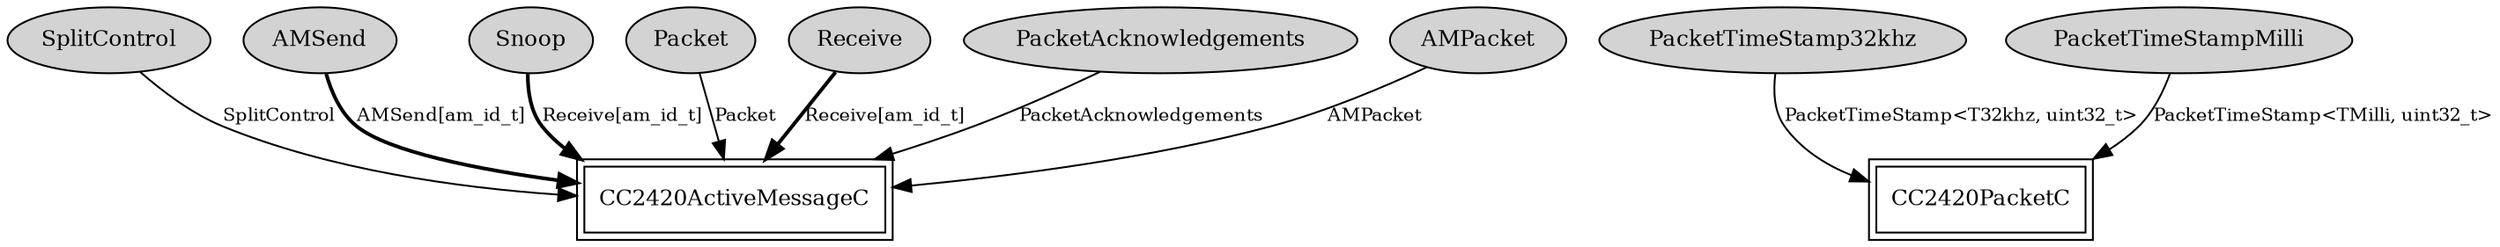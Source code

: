 digraph "tos.platforms.telosa.ActiveMessageC" {
  n0x2b7f5b6d4aa0 [shape=ellipse, style=filled, label="SplitControl", fontsize=12];
  "CC2420ActiveMessageC" [fontsize=12, shape=box,peripheries=2, URL="../chtml/CC2420ActiveMessageC.html"];
  n0x2b7f5c0d2aa8 [shape=ellipse, style=filled, label="AMSend", fontsize=12];
  "CC2420ActiveMessageC" [fontsize=12, shape=box,peripheries=2, URL="../chtml/CC2420ActiveMessageC.html"];
  n0x2b7f5c0d0818 [shape=ellipse, style=filled, label="Snoop", fontsize=12];
  "CC2420ActiveMessageC" [fontsize=12, shape=box,peripheries=2, URL="../chtml/CC2420ActiveMessageC.html"];
  n0x2b7f5c0d0df0 [shape=ellipse, style=filled, label="Packet", fontsize=12];
  "CC2420ActiveMessageC" [fontsize=12, shape=box,peripheries=2, URL="../chtml/CC2420ActiveMessageC.html"];
  n0x2b7f5c0cc020 [shape=ellipse, style=filled, label="PacketTimeStamp32khz", fontsize=12];
  "CC2420PacketC" [fontsize=12, shape=box,peripheries=2, URL="../chtml/CC2420PacketC.html"];
  n0x2b7f5c0d1c38 [shape=ellipse, style=filled, label="Receive", fontsize=12];
  "CC2420ActiveMessageC" [fontsize=12, shape=box,peripheries=2, URL="../chtml/CC2420ActiveMessageC.html"];
  n0x2b7f5c0cd348 [shape=ellipse, style=filled, label="PacketAcknowledgements", fontsize=12];
  "CC2420ActiveMessageC" [fontsize=12, shape=box,peripheries=2, URL="../chtml/CC2420ActiveMessageC.html"];
  n0x2b7f5c0cfa30 [shape=ellipse, style=filled, label="AMPacket", fontsize=12];
  "CC2420ActiveMessageC" [fontsize=12, shape=box,peripheries=2, URL="../chtml/CC2420ActiveMessageC.html"];
  n0x2b7f5c0c2e48 [shape=ellipse, style=filled, label="PacketTimeStampMilli", fontsize=12];
  "CC2420PacketC" [fontsize=12, shape=box,peripheries=2, URL="../chtml/CC2420PacketC.html"];
  "n0x2b7f5b6d4aa0" -> "CC2420ActiveMessageC" [label="SplitControl", URL="../ihtml/tos.interfaces.SplitControl.html", fontsize=10];
  "n0x2b7f5c0d2aa8" -> "CC2420ActiveMessageC" [label="AMSend[am_id_t]", style=bold, URL="../ihtml/tos.interfaces.AMSend.html", fontsize=10];
  "n0x2b7f5c0d0818" -> "CC2420ActiveMessageC" [label="Receive[am_id_t]", style=bold, URL="../ihtml/tos.interfaces.Receive.html", fontsize=10];
  "n0x2b7f5c0d0df0" -> "CC2420ActiveMessageC" [label="Packet", URL="../ihtml/tos.interfaces.Packet.html", fontsize=10];
  "n0x2b7f5c0cc020" -> "CC2420PacketC" [label="PacketTimeStamp<T32khz, uint32_t>", URL="../ihtml/tos.interfaces.PacketTimeStamp.html", fontsize=10];
  "n0x2b7f5c0d1c38" -> "CC2420ActiveMessageC" [label="Receive[am_id_t]", style=bold, URL="../ihtml/tos.interfaces.Receive.html", fontsize=10];
  "n0x2b7f5c0cd348" -> "CC2420ActiveMessageC" [label="PacketAcknowledgements", URL="../ihtml/tos.interfaces.PacketAcknowledgements.html", fontsize=10];
  "n0x2b7f5c0cfa30" -> "CC2420ActiveMessageC" [label="AMPacket", URL="../ihtml/AMPacket.html", fontsize=10];
  "n0x2b7f5c0c2e48" -> "CC2420PacketC" [label="PacketTimeStamp<TMilli, uint32_t>", URL="../ihtml/tos.interfaces.PacketTimeStamp.html", fontsize=10];
}
